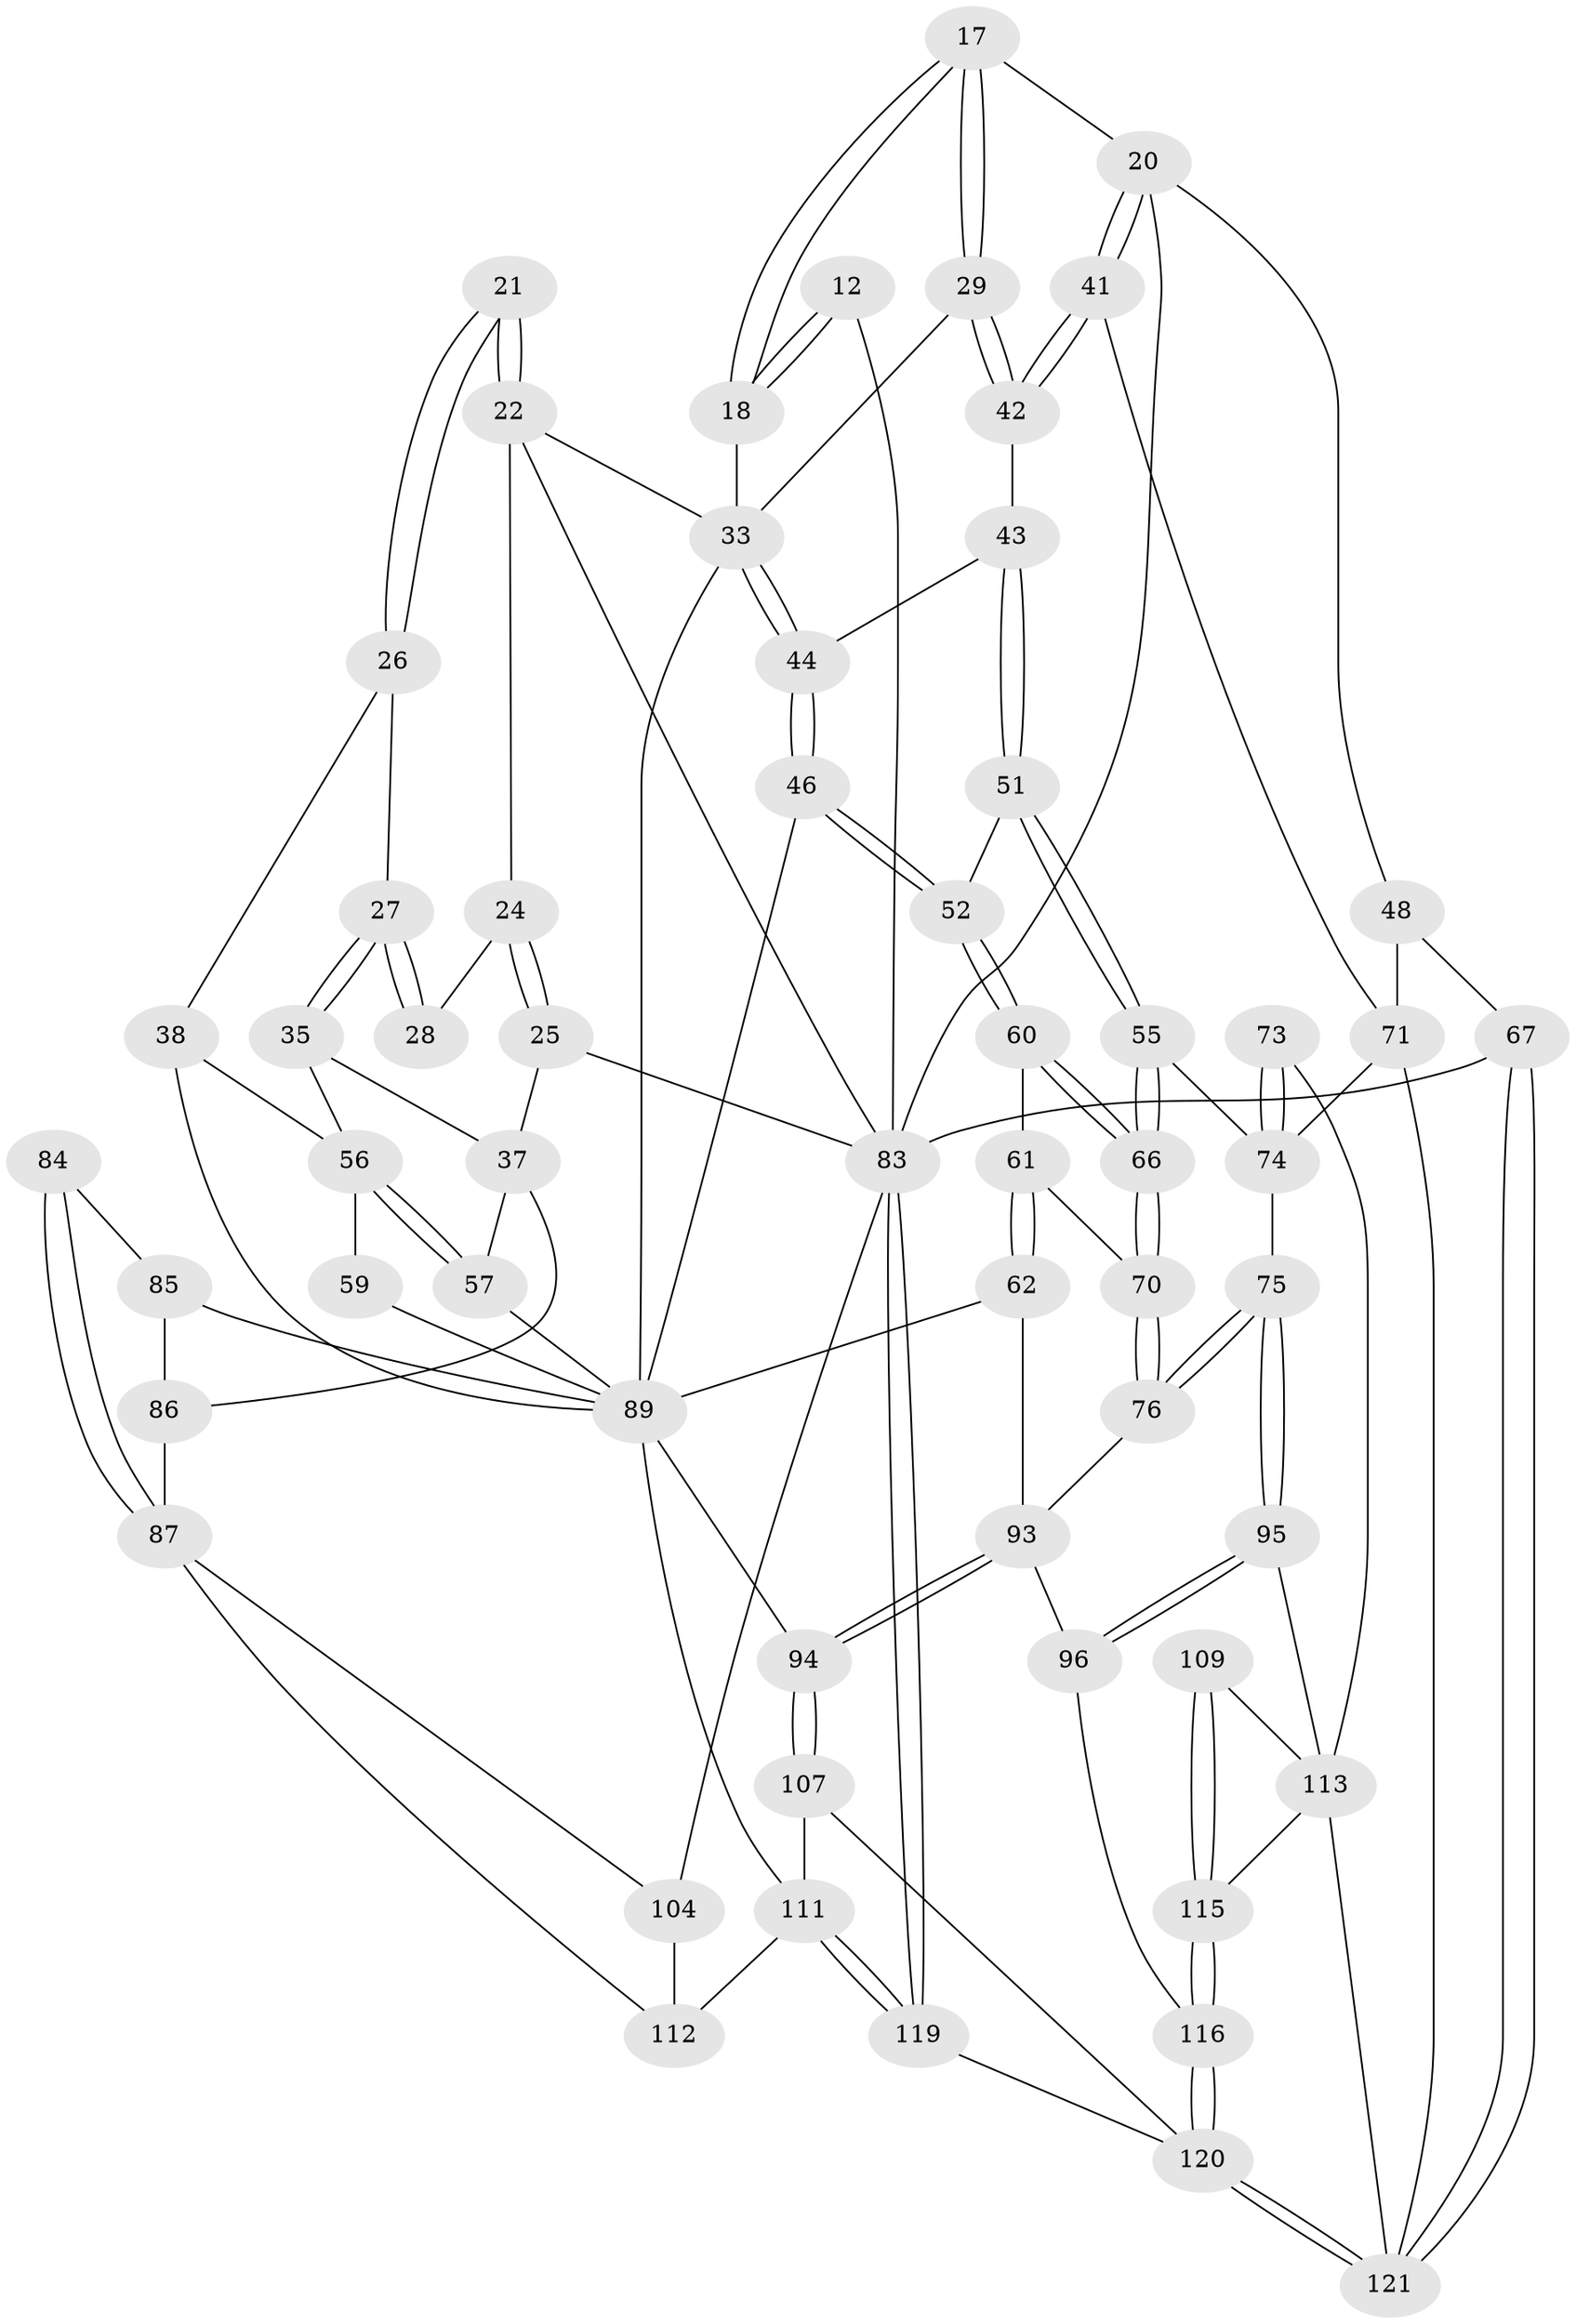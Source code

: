 // original degree distribution, {3: 0.04132231404958678, 4: 0.19834710743801653, 6: 0.2231404958677686, 5: 0.5371900826446281}
// Generated by graph-tools (version 1.1) at 2025/02/03/09/25 05:02:20]
// undirected, 60 vertices, 136 edges
graph export_dot {
graph [start="1"]
  node [color=gray90,style=filled];
  12 [pos="+0.7023495803418061+0.0875577552857318",super="+6"];
  17 [pos="+0.7358826148008516+0.2282148020123198"];
  18 [pos="+0.7063206949642415+0.12967502956190885",super="+7"];
  20 [pos="+0.9024937721807914+0.24704989083212273",super="+16"];
  21 [pos="+0.26525298823858046+0.1866460036423845"];
  22 [pos="+0.12632923365248894+0",super="+4+5+10"];
  24 [pos="+0.01841236917894215+0.19626238920406894",super="+23"];
  25 [pos="+0+0.22629989917982113"];
  26 [pos="+0.2508737139080567+0.21729041752021167"];
  27 [pos="+0.1616589737981289+0.23770601852474013"];
  28 [pos="+0.16042105022621408+0.23659000770485322"];
  29 [pos="+0.7188509212233389+0.24478328768774146"];
  33 [pos="+0.5195665208560346+0.3372246735604014",super="+30"];
  35 [pos="+0.11193622302680352+0.32454386442377914"];
  37 [pos="+0+0.45484604141763463",super="+36"];
  38 [pos="+0.2685008747005412+0.41819147428141584",super="+32"];
  41 [pos="+0.7432420442119686+0.4707013694825897"];
  42 [pos="+0.6725247909802746+0.393520675888622"];
  43 [pos="+0.6021559076427663+0.40842207209325293"];
  44 [pos="+0.587679016158737+0.4051478252972476"];
  46 [pos="+0.43531402926718715+0.4959552736583104"];
  48 [pos="+1+0.33914745958487935",super="+19"];
  51 [pos="+0.5773833901276909+0.5544168353113156"];
  52 [pos="+0.45642395026534965+0.5446902483688104"];
  55 [pos="+0.6386189192194193+0.6296553847462051"];
  56 [pos="+0.08613376193557426+0.49930911262436756",super="+40+39"];
  57 [pos="+0.07045073133753128+0.5045709706525057"];
  59 [pos="+0.2562512179710977+0.5467396408288013"];
  60 [pos="+0.44747417585141513+0.6026996581676708"];
  61 [pos="+0.4318037944431834+0.6303587809544556"];
  62 [pos="+0.3617474055427281+0.7004549098350511"];
  66 [pos="+0.6112986990470937+0.658859914770094"];
  67 [pos="+1+1",super="+13"];
  70 [pos="+0.5785382777656093+0.7260947125749538"];
  71 [pos="+1+0.7262328557687573",super="+69+50"];
  73 [pos="+0.8133340924951272+0.8233554087128271"];
  74 [pos="+0.7358099997223687+0.783038810424742",super="+72"];
  75 [pos="+0.6708795032887992+0.7966231634975406"];
  76 [pos="+0.5780542155162586+0.7282311535946318"];
  83 [pos="+0+1",super="+3+11"];
  84 [pos="+0.08849198452018305+0.7549056980203889"];
  85 [pos="+0.17881316251206697+0.7139158223917516",super="+77"];
  86 [pos="+0+0.6658757010048906",super="+79+78"];
  87 [pos="+0.05745692264496075+0.8054459101049259",super="+80"];
  89 [pos="+0.2830141615549886+0.7484596912328374",super="+63+64+65+31"];
  93 [pos="+0.5368859900962826+0.7969969898744855",super="+88"];
  94 [pos="+0.47369167312741634+0.853020073690127"];
  95 [pos="+0.6675065518743569+0.8057194925546698"];
  96 [pos="+0.5885597649020408+0.8595872663266872"];
  104 [pos="+0.06555103416712767+0.8797704061324744",super="+82"];
  107 [pos="+0.47433663235131285+0.89142677421346"];
  109 [pos="+0.7351626422728768+0.9188901443047505"];
  111 [pos="+0.26936405042595457+1",super="+110"];
  112 [pos="+0.13317594821172035+0.9395233481735522",super="+108+92"];
  113 [pos="+0.9989709775462191+0.8117611370581611",super="+100"];
  115 [pos="+0.6343838509585373+1",super="+102+101"];
  116 [pos="+0.6010986042572017+1",super="+105+103"];
  119 [pos="+0.2851335424862611+1"];
  120 [pos="+0.5844245460332353+1",super="+118"];
  121 [pos="+1+1",super="+117+114"];
  12 -- 18 [weight=2];
  12 -- 18;
  12 -- 83 [weight=2];
  17 -- 18;
  17 -- 18;
  17 -- 29;
  17 -- 29;
  17 -- 20;
  18 -- 33;
  20 -- 41;
  20 -- 41;
  20 -- 48 [weight=2];
  20 -- 83;
  21 -- 22 [weight=2];
  21 -- 22;
  21 -- 26;
  21 -- 26;
  22 -- 24;
  22 -- 83;
  22 -- 33;
  24 -- 25;
  24 -- 25;
  24 -- 28 [weight=2];
  25 -- 37;
  25 -- 83;
  26 -- 27;
  26 -- 38;
  27 -- 28;
  27 -- 28;
  27 -- 35;
  27 -- 35;
  29 -- 42;
  29 -- 42;
  29 -- 33;
  33 -- 44;
  33 -- 44;
  33 -- 89 [weight=2];
  35 -- 56;
  35 -- 37;
  37 -- 86;
  37 -- 57;
  38 -- 56;
  38 -- 89 [weight=2];
  41 -- 42;
  41 -- 42;
  41 -- 71;
  42 -- 43;
  43 -- 44;
  43 -- 51;
  43 -- 51;
  44 -- 46;
  44 -- 46;
  46 -- 52;
  46 -- 52;
  46 -- 89;
  48 -- 67 [weight=2];
  48 -- 71;
  51 -- 52;
  51 -- 55;
  51 -- 55;
  52 -- 60;
  52 -- 60;
  55 -- 66;
  55 -- 66;
  55 -- 74;
  56 -- 57;
  56 -- 57;
  56 -- 59 [weight=2];
  57 -- 89;
  59 -- 89;
  60 -- 61;
  60 -- 66;
  60 -- 66;
  61 -- 62;
  61 -- 62;
  61 -- 70;
  62 -- 89;
  62 -- 93;
  66 -- 70;
  66 -- 70;
  67 -- 121 [weight=2];
  67 -- 121;
  67 -- 83 [weight=2];
  70 -- 76;
  70 -- 76;
  71 -- 74 [weight=2];
  71 -- 121;
  73 -- 74 [weight=2];
  73 -- 74;
  73 -- 113;
  74 -- 75;
  75 -- 76;
  75 -- 76;
  75 -- 95;
  75 -- 95;
  76 -- 93;
  83 -- 119;
  83 -- 119;
  83 -- 104;
  84 -- 85;
  84 -- 87;
  84 -- 87;
  85 -- 86 [weight=2];
  85 -- 89;
  86 -- 87;
  87 -- 112;
  87 -- 104;
  89 -- 94;
  89 -- 111;
  93 -- 94;
  93 -- 94;
  93 -- 96;
  94 -- 107;
  94 -- 107;
  95 -- 96;
  95 -- 96;
  95 -- 113;
  96 -- 116;
  104 -- 112 [weight=3];
  107 -- 120;
  107 -- 111;
  109 -- 115 [weight=2];
  109 -- 115;
  109 -- 113;
  111 -- 112 [weight=2];
  111 -- 119;
  111 -- 119;
  113 -- 121 [weight=2];
  113 -- 115;
  115 -- 116 [weight=2];
  115 -- 116;
  116 -- 120 [weight=2];
  116 -- 120;
  119 -- 120;
  120 -- 121;
  120 -- 121;
}
